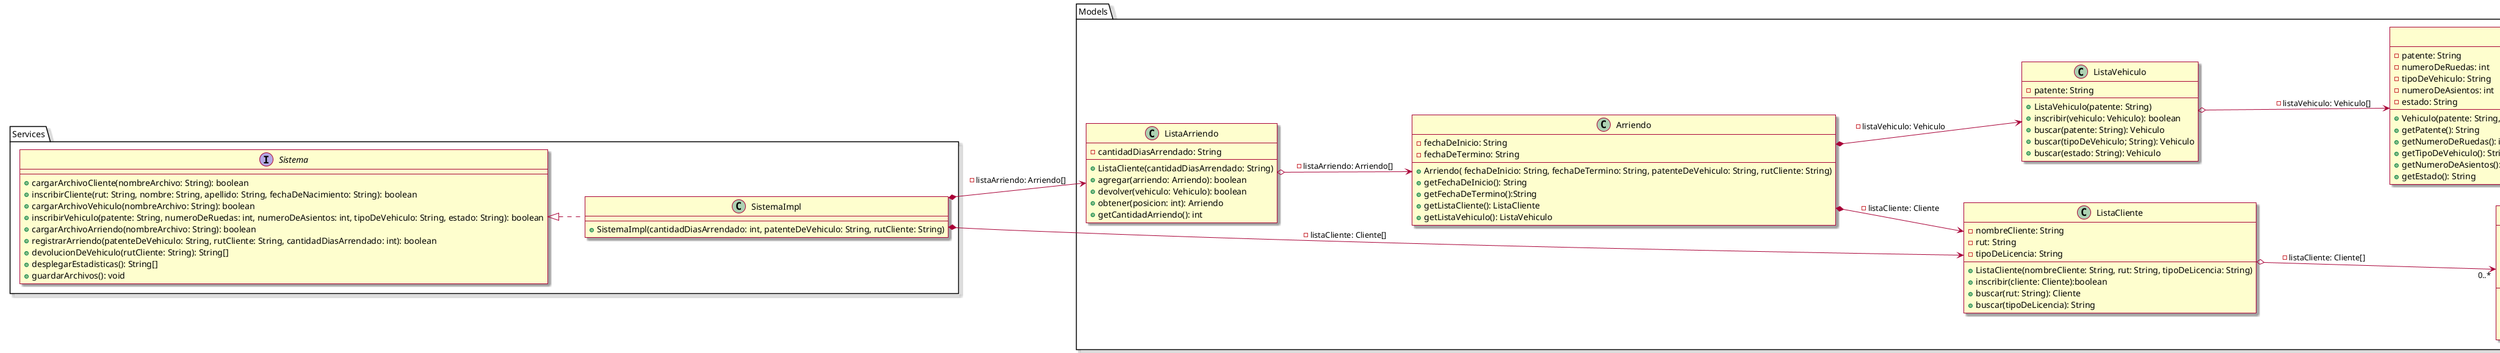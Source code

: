 @startuml
skin rose
!pragma useIntermediatePackages false
left to right direction

package Models {
    class Arriendo{
        -fechaDeInicio: String
        -fechaDeTermino: String
        +Arriendo( fechaDeInicio: String, fechaDeTermino: String, patenteDeVehiculo: String, rutCliente: String)
        +getFechaDeInicio(): String
        +getFechaDeTermino():String
        +getListaCliente(): ListaCliente
        +getListaVehiculo(): ListaVehiculo

    }

    class ListaArriendo{
        -cantidadDiasArrendado: String
        +ListaCliente(cantidadDiasArrendado: String)
        +agregar(arriendo: Arriendo): boolean
        +devolver(vehiculo: Vehiculo): boolean
        +obtener(posicion: int): Arriendo
        +getCantidadArriendo(): int

    }

    class Cliente {
        -rut: String
        -nombre: String
        -apellido: String
        -fechaDeNacimiento: String
        -tipoDeLicencia: String
        +Cliente(rut: String, nombre: String, tipoDeLicencia: String)
        +getRut(): String
        +getNombre(): String
        +getTipoDeLicencia(): String
    }

    class ListaCliente{
        -nombreCliente: String
        -rut: String
        -tipoDeLicencia: String
        +ListaCliente(nombreCliente: String, rut: String, tipoDeLicencia: String)
        +inscribir(cliente: Cliente):boolean
        +buscar(rut: String): Cliente
        +buscar(tipoDeLicencia): String
    }

    class Vehiculo{
        -patente: String
        -numeroDeRuedas: int
        -tipoDeVehiculo: String
        -numeroDeAsientos: int
        -estado: String
        +Vehiculo(patente: String, numeroDeRuedas: int, tipoDeVehiculo: String, numeroDeAsientos: int, estado: String)
        +getPatente(): String
        +getNumeroDeRuedas(): int
        +getTipoDeVehiculo(): String
        +getNumeroDeAsientos(): int
        +getEstado(): String
    }

    class ListaVehiculo{
        -patente: String
        +ListaVehiculo(patente: String)
        +inscribir(vehiculo: Vehiculo): boolean
        +buscar(patente: String): Vehiculo
        +buscar(tipoDeVehiculo; String): Vehiculo
        +buscar(estado: String): Vehiculo
    }
}

package Services {
    interface Sistema{
        +cargarArchivoCliente(nombreArchivo: String): boolean
        +inscribirCliente(rut: String, nombre: String, apellido: String, fechaDeNacimiento: String): boolean
        +cargarArchivoVehiculo(nombreArchivo: String): boolean
        +inscribirVehiculo(patente: String, numeroDeRuedas: int, numeroDeAsientos: int, tipoDeVehiculo: String, estado: String): boolean
        +cargarArchivoArriendo(nombreArchivo: String): boolean
        +registrarArriendo(patenteDeVehiculo: String, rutCliente: String, cantidadDiasArrendado: int): boolean
        +devolucionDeVehiculo(rutCliente: String): String[]
        +desplegarEstadisticas(): String[]
        +guardarArchivos(): void
    }

    class SistemaImpl{
        +SistemaImpl(cantidadDiasArrendado: int, patenteDeVehiculo: String, rutCliente: String)

    }
}



Sistema <|.. SistemaImpl
SistemaImpl *--> ListaArriendo: -listaArriendo: Arriendo[]
SistemaImpl *--> ListaCliente: -listaCliente: Cliente[]

ListaArriendo o--> Arriendo: -listaArriendo: Arriendo[]
ListaCliente o--> "0..*"Cliente: -listaCliente: Cliente[]
ListaVehiculo o--> Vehiculo: -listaVehiculo: Vehiculo[]
Arriendo *--> ListaCliente: -listaCliente: Cliente
Arriendo *--> ListaVehiculo: -listaVehiculo: Vehiculo

@enduml